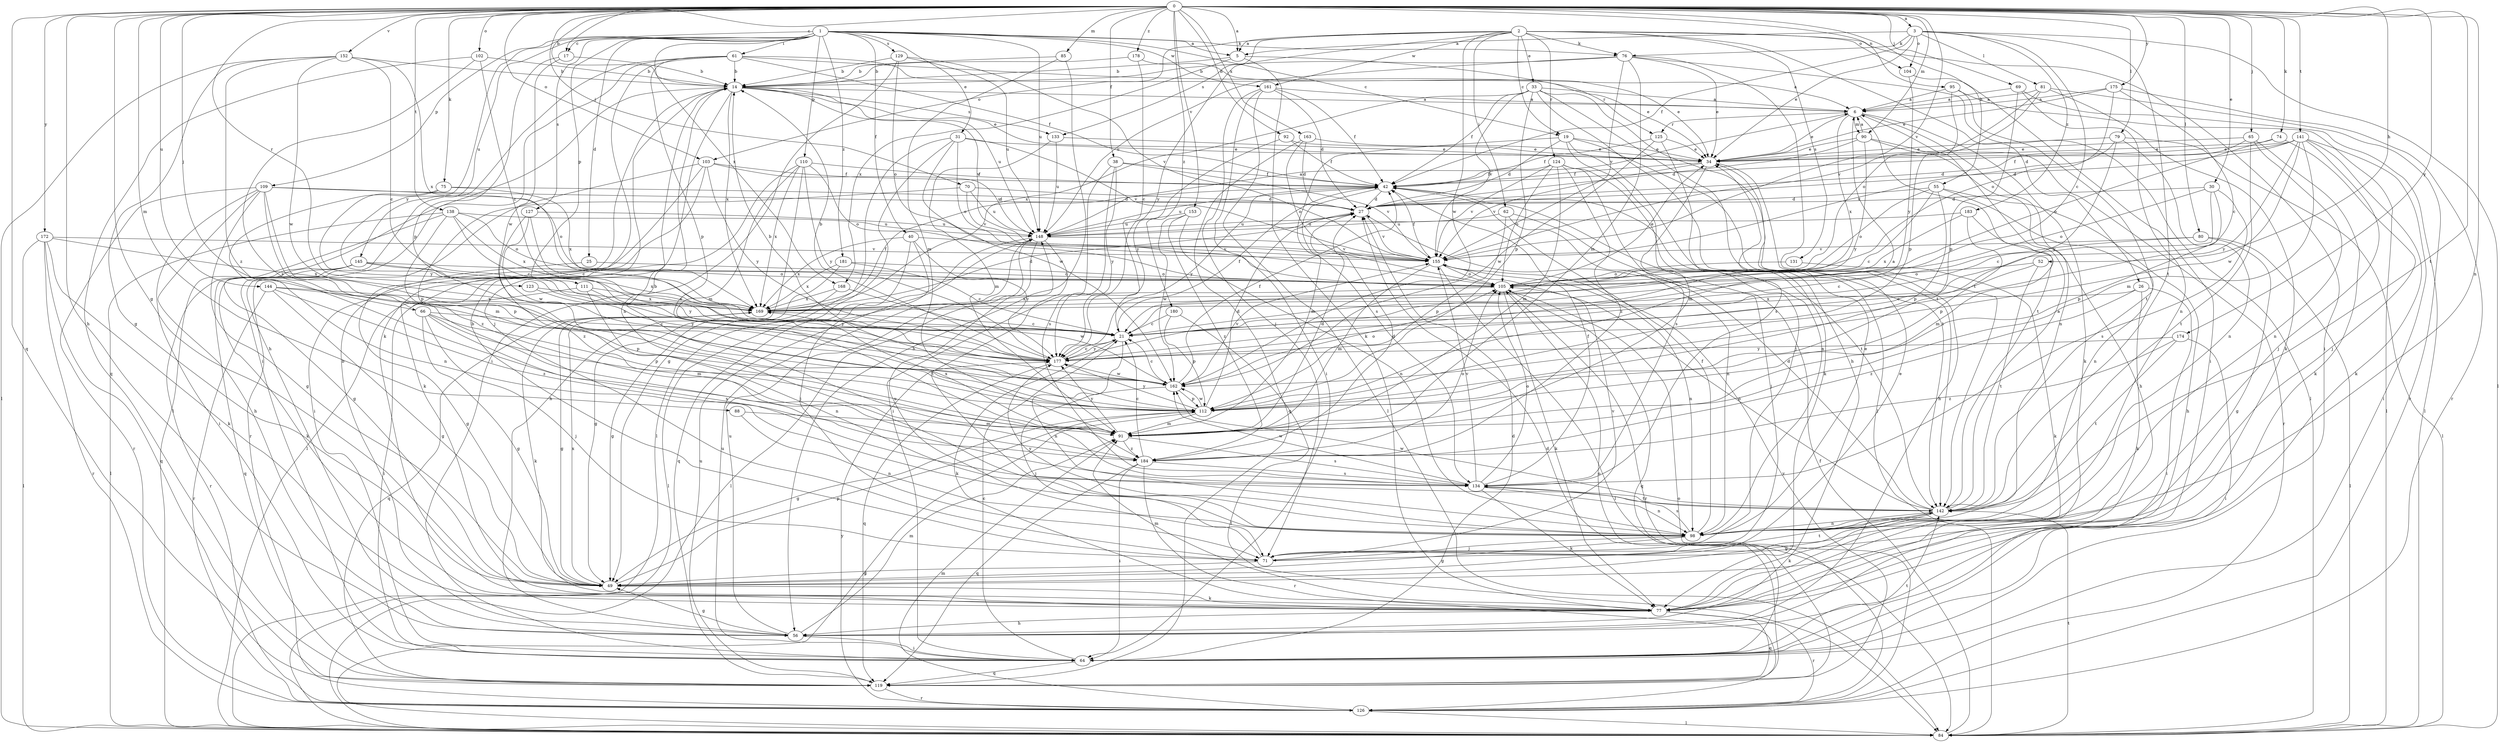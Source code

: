 strict digraph  {
0;
1;
2;
3;
5;
6;
14;
17;
19;
21;
25;
26;
27;
30;
31;
33;
34;
38;
40;
42;
49;
52;
55;
56;
61;
62;
64;
65;
66;
69;
70;
71;
74;
75;
76;
77;
79;
80;
81;
84;
85;
88;
90;
91;
92;
95;
98;
102;
103;
104;
105;
109;
110;
111;
112;
119;
123;
124;
125;
126;
127;
129;
131;
133;
134;
138;
141;
142;
144;
145;
148;
152;
153;
155;
161;
162;
163;
168;
169;
172;
174;
175;
177;
178;
180;
181;
183;
184;
0 -> 3  [label=a];
0 -> 5  [label=a];
0 -> 14  [label=b];
0 -> 17  [label=c];
0 -> 30  [label=e];
0 -> 38  [label=f];
0 -> 49  [label=g];
0 -> 52  [label=h];
0 -> 55  [label=h];
0 -> 56  [label=h];
0 -> 65  [label=j];
0 -> 66  [label=j];
0 -> 69  [label=j];
0 -> 70  [label=j];
0 -> 74  [label=k];
0 -> 75  [label=k];
0 -> 79  [label=l];
0 -> 80  [label=l];
0 -> 85  [label=m];
0 -> 88  [label=m];
0 -> 90  [label=m];
0 -> 92  [label=n];
0 -> 95  [label=n];
0 -> 98  [label=n];
0 -> 102  [label=o];
0 -> 103  [label=o];
0 -> 119  [label=q];
0 -> 123  [label=r];
0 -> 138  [label=t];
0 -> 141  [label=t];
0 -> 142  [label=t];
0 -> 144  [label=u];
0 -> 152  [label=v];
0 -> 153  [label=v];
0 -> 155  [label=v];
0 -> 163  [label=x];
0 -> 172  [label=y];
0 -> 174  [label=y];
0 -> 175  [label=y];
0 -> 178  [label=z];
0 -> 180  [label=z];
1 -> 5  [label=a];
1 -> 17  [label=c];
1 -> 19  [label=c];
1 -> 25  [label=d];
1 -> 31  [label=e];
1 -> 40  [label=f];
1 -> 61  [label=i];
1 -> 76  [label=k];
1 -> 109  [label=p];
1 -> 110  [label=p];
1 -> 111  [label=p];
1 -> 127  [label=s];
1 -> 129  [label=s];
1 -> 145  [label=u];
1 -> 148  [label=u];
1 -> 161  [label=w];
1 -> 168  [label=x];
1 -> 177  [label=y];
1 -> 181  [label=z];
2 -> 5  [label=a];
2 -> 19  [label=c];
2 -> 26  [label=d];
2 -> 33  [label=e];
2 -> 62  [label=i];
2 -> 64  [label=i];
2 -> 76  [label=k];
2 -> 103  [label=o];
2 -> 104  [label=o];
2 -> 124  [label=r];
2 -> 131  [label=s];
2 -> 133  [label=s];
2 -> 161  [label=w];
2 -> 162  [label=w];
2 -> 177  [label=y];
3 -> 5  [label=a];
3 -> 21  [label=c];
3 -> 34  [label=e];
3 -> 42  [label=f];
3 -> 76  [label=k];
3 -> 81  [label=l];
3 -> 84  [label=l];
3 -> 104  [label=o];
3 -> 142  [label=t];
3 -> 183  [label=z];
5 -> 14  [label=b];
5 -> 77  [label=k];
5 -> 125  [label=r];
5 -> 168  [label=x];
6 -> 34  [label=e];
6 -> 77  [label=k];
6 -> 90  [label=m];
6 -> 98  [label=n];
6 -> 125  [label=r];
6 -> 142  [label=t];
6 -> 169  [label=x];
14 -> 6  [label=a];
14 -> 34  [label=e];
14 -> 71  [label=j];
14 -> 84  [label=l];
14 -> 98  [label=n];
14 -> 133  [label=s];
14 -> 148  [label=u];
14 -> 155  [label=v];
14 -> 169  [label=x];
17 -> 14  [label=b];
17 -> 112  [label=p];
17 -> 162  [label=w];
19 -> 27  [label=d];
19 -> 34  [label=e];
19 -> 71  [label=j];
19 -> 77  [label=k];
19 -> 134  [label=s];
19 -> 142  [label=t];
21 -> 42  [label=f];
21 -> 77  [label=k];
21 -> 98  [label=n];
21 -> 177  [label=y];
25 -> 49  [label=g];
25 -> 105  [label=o];
26 -> 64  [label=i];
26 -> 77  [label=k];
26 -> 169  [label=x];
26 -> 184  [label=z];
27 -> 148  [label=u];
27 -> 155  [label=v];
30 -> 21  [label=c];
30 -> 27  [label=d];
30 -> 105  [label=o];
30 -> 112  [label=p];
30 -> 134  [label=s];
31 -> 34  [label=e];
31 -> 49  [label=g];
31 -> 84  [label=l];
31 -> 105  [label=o];
31 -> 155  [label=v];
31 -> 162  [label=w];
33 -> 6  [label=a];
33 -> 42  [label=f];
33 -> 56  [label=h];
33 -> 84  [label=l];
33 -> 112  [label=p];
33 -> 142  [label=t];
33 -> 155  [label=v];
33 -> 169  [label=x];
34 -> 42  [label=f];
34 -> 56  [label=h];
34 -> 91  [label=m];
34 -> 155  [label=v];
38 -> 42  [label=f];
38 -> 64  [label=i];
38 -> 134  [label=s];
38 -> 155  [label=v];
38 -> 177  [label=y];
40 -> 71  [label=j];
40 -> 84  [label=l];
40 -> 155  [label=v];
40 -> 169  [label=x];
40 -> 177  [label=y];
42 -> 27  [label=d];
42 -> 91  [label=m];
42 -> 142  [label=t];
42 -> 148  [label=u];
42 -> 177  [label=y];
49 -> 34  [label=e];
49 -> 77  [label=k];
49 -> 112  [label=p];
49 -> 169  [label=x];
52 -> 21  [label=c];
52 -> 105  [label=o];
52 -> 142  [label=t];
55 -> 21  [label=c];
55 -> 27  [label=d];
55 -> 56  [label=h];
55 -> 98  [label=n];
55 -> 105  [label=o];
55 -> 112  [label=p];
56 -> 14  [label=b];
56 -> 49  [label=g];
56 -> 64  [label=i];
56 -> 91  [label=m];
56 -> 148  [label=u];
61 -> 6  [label=a];
61 -> 14  [label=b];
61 -> 34  [label=e];
61 -> 42  [label=f];
61 -> 56  [label=h];
61 -> 64  [label=i];
61 -> 77  [label=k];
61 -> 112  [label=p];
62 -> 71  [label=j];
62 -> 98  [label=n];
62 -> 112  [label=p];
62 -> 148  [label=u];
64 -> 21  [label=c];
64 -> 27  [label=d];
64 -> 105  [label=o];
64 -> 119  [label=q];
64 -> 142  [label=t];
64 -> 148  [label=u];
65 -> 27  [label=d];
65 -> 34  [label=e];
65 -> 77  [label=k];
65 -> 98  [label=n];
65 -> 142  [label=t];
66 -> 21  [label=c];
66 -> 49  [label=g];
66 -> 71  [label=j];
66 -> 91  [label=m];
66 -> 112  [label=p];
66 -> 134  [label=s];
69 -> 6  [label=a];
69 -> 84  [label=l];
69 -> 98  [label=n];
69 -> 112  [label=p];
70 -> 27  [label=d];
70 -> 112  [label=p];
70 -> 148  [label=u];
70 -> 155  [label=v];
71 -> 14  [label=b];
71 -> 49  [label=g];
71 -> 142  [label=t];
71 -> 148  [label=u];
71 -> 155  [label=v];
74 -> 34  [label=e];
74 -> 71  [label=j];
74 -> 105  [label=o];
75 -> 27  [label=d];
75 -> 98  [label=n];
75 -> 169  [label=x];
75 -> 177  [label=y];
76 -> 14  [label=b];
76 -> 34  [label=e];
76 -> 84  [label=l];
76 -> 91  [label=m];
76 -> 142  [label=t];
76 -> 148  [label=u];
76 -> 155  [label=v];
77 -> 56  [label=h];
77 -> 91  [label=m];
77 -> 119  [label=q];
77 -> 126  [label=r];
79 -> 34  [label=e];
79 -> 84  [label=l];
79 -> 98  [label=n];
79 -> 155  [label=v];
79 -> 177  [label=y];
80 -> 21  [label=c];
80 -> 49  [label=g];
80 -> 84  [label=l];
80 -> 155  [label=v];
81 -> 6  [label=a];
81 -> 77  [label=k];
81 -> 105  [label=o];
81 -> 126  [label=r];
81 -> 155  [label=v];
84 -> 42  [label=f];
84 -> 142  [label=t];
85 -> 14  [label=b];
85 -> 56  [label=h];
85 -> 91  [label=m];
88 -> 91  [label=m];
88 -> 98  [label=n];
90 -> 6  [label=a];
90 -> 27  [label=d];
90 -> 34  [label=e];
90 -> 56  [label=h];
90 -> 126  [label=r];
90 -> 177  [label=y];
91 -> 27  [label=d];
91 -> 134  [label=s];
91 -> 169  [label=x];
91 -> 177  [label=y];
91 -> 184  [label=z];
92 -> 34  [label=e];
92 -> 42  [label=f];
92 -> 177  [label=y];
95 -> 6  [label=a];
95 -> 84  [label=l];
95 -> 112  [label=p];
95 -> 142  [label=t];
98 -> 34  [label=e];
98 -> 42  [label=f];
98 -> 49  [label=g];
98 -> 71  [label=j];
98 -> 134  [label=s];
98 -> 177  [label=y];
102 -> 14  [label=b];
102 -> 21  [label=c];
102 -> 119  [label=q];
102 -> 134  [label=s];
103 -> 42  [label=f];
103 -> 64  [label=i];
103 -> 84  [label=l];
103 -> 126  [label=r];
103 -> 148  [label=u];
103 -> 177  [label=y];
104 -> 64  [label=i];
104 -> 177  [label=y];
105 -> 34  [label=e];
105 -> 77  [label=k];
105 -> 119  [label=q];
105 -> 126  [label=r];
105 -> 169  [label=x];
109 -> 27  [label=d];
109 -> 49  [label=g];
109 -> 56  [label=h];
109 -> 64  [label=i];
109 -> 91  [label=m];
109 -> 105  [label=o];
109 -> 126  [label=r];
109 -> 184  [label=z];
110 -> 42  [label=f];
110 -> 56  [label=h];
110 -> 77  [label=k];
110 -> 91  [label=m];
110 -> 105  [label=o];
110 -> 169  [label=x];
110 -> 177  [label=y];
111 -> 64  [label=i];
111 -> 98  [label=n];
111 -> 169  [label=x];
111 -> 177  [label=y];
112 -> 6  [label=a];
112 -> 27  [label=d];
112 -> 49  [label=g];
112 -> 84  [label=l];
112 -> 91  [label=m];
112 -> 162  [label=w];
112 -> 177  [label=y];
119 -> 27  [label=d];
119 -> 126  [label=r];
119 -> 148  [label=u];
119 -> 155  [label=v];
123 -> 169  [label=x];
123 -> 177  [label=y];
124 -> 42  [label=f];
124 -> 91  [label=m];
124 -> 98  [label=n];
124 -> 105  [label=o];
124 -> 134  [label=s];
124 -> 155  [label=v];
124 -> 184  [label=z];
125 -> 34  [label=e];
125 -> 42  [label=f];
125 -> 134  [label=s];
125 -> 162  [label=w];
126 -> 84  [label=l];
126 -> 91  [label=m];
126 -> 105  [label=o];
126 -> 177  [label=y];
127 -> 21  [label=c];
127 -> 148  [label=u];
127 -> 162  [label=w];
127 -> 184  [label=z];
129 -> 14  [label=b];
129 -> 64  [label=i];
129 -> 105  [label=o];
129 -> 148  [label=u];
129 -> 155  [label=v];
131 -> 77  [label=k];
131 -> 105  [label=o];
133 -> 34  [label=e];
133 -> 91  [label=m];
133 -> 148  [label=u];
134 -> 14  [label=b];
134 -> 42  [label=f];
134 -> 77  [label=k];
134 -> 98  [label=n];
134 -> 105  [label=o];
134 -> 142  [label=t];
134 -> 155  [label=v];
134 -> 162  [label=w];
138 -> 21  [label=c];
138 -> 49  [label=g];
138 -> 84  [label=l];
138 -> 105  [label=o];
138 -> 112  [label=p];
138 -> 148  [label=u];
138 -> 169  [label=x];
141 -> 27  [label=d];
141 -> 34  [label=e];
141 -> 42  [label=f];
141 -> 64  [label=i];
141 -> 71  [label=j];
141 -> 77  [label=k];
141 -> 91  [label=m];
141 -> 162  [label=w];
141 -> 177  [label=y];
142 -> 6  [label=a];
142 -> 27  [label=d];
142 -> 49  [label=g];
142 -> 77  [label=k];
142 -> 98  [label=n];
142 -> 105  [label=o];
142 -> 162  [label=w];
144 -> 49  [label=g];
144 -> 112  [label=p];
144 -> 126  [label=r];
144 -> 169  [label=x];
144 -> 184  [label=z];
145 -> 77  [label=k];
145 -> 105  [label=o];
145 -> 119  [label=q];
145 -> 126  [label=r];
145 -> 169  [label=x];
145 -> 177  [label=y];
148 -> 6  [label=a];
148 -> 84  [label=l];
148 -> 119  [label=q];
148 -> 142  [label=t];
148 -> 155  [label=v];
152 -> 14  [label=b];
152 -> 21  [label=c];
152 -> 49  [label=g];
152 -> 84  [label=l];
152 -> 162  [label=w];
152 -> 169  [label=x];
152 -> 184  [label=z];
153 -> 98  [label=n];
153 -> 148  [label=u];
153 -> 162  [label=w];
153 -> 184  [label=z];
155 -> 42  [label=f];
155 -> 84  [label=l];
155 -> 91  [label=m];
155 -> 98  [label=n];
155 -> 105  [label=o];
161 -> 6  [label=a];
161 -> 27  [label=d];
161 -> 42  [label=f];
161 -> 64  [label=i];
161 -> 71  [label=j];
161 -> 84  [label=l];
162 -> 14  [label=b];
162 -> 21  [label=c];
162 -> 42  [label=f];
162 -> 71  [label=j];
162 -> 105  [label=o];
162 -> 112  [label=p];
162 -> 155  [label=v];
163 -> 27  [label=d];
163 -> 34  [label=e];
163 -> 105  [label=o];
163 -> 119  [label=q];
168 -> 49  [label=g];
168 -> 162  [label=w];
168 -> 169  [label=x];
169 -> 21  [label=c];
169 -> 27  [label=d];
169 -> 42  [label=f];
169 -> 49  [label=g];
169 -> 77  [label=k];
169 -> 119  [label=q];
172 -> 77  [label=k];
172 -> 84  [label=l];
172 -> 119  [label=q];
172 -> 126  [label=r];
172 -> 155  [label=v];
172 -> 169  [label=x];
174 -> 64  [label=i];
174 -> 142  [label=t];
174 -> 177  [label=y];
174 -> 184  [label=z];
175 -> 6  [label=a];
175 -> 21  [label=c];
175 -> 34  [label=e];
175 -> 105  [label=o];
175 -> 126  [label=r];
177 -> 14  [label=b];
177 -> 21  [label=c];
177 -> 119  [label=q];
177 -> 162  [label=w];
178 -> 14  [label=b];
178 -> 21  [label=c];
178 -> 34  [label=e];
180 -> 21  [label=c];
180 -> 84  [label=l];
180 -> 112  [label=p];
181 -> 21  [label=c];
181 -> 49  [label=g];
181 -> 105  [label=o];
181 -> 169  [label=x];
183 -> 91  [label=m];
183 -> 112  [label=p];
183 -> 148  [label=u];
183 -> 169  [label=x];
184 -> 21  [label=c];
184 -> 27  [label=d];
184 -> 64  [label=i];
184 -> 105  [label=o];
184 -> 119  [label=q];
184 -> 126  [label=r];
184 -> 134  [label=s];
}
